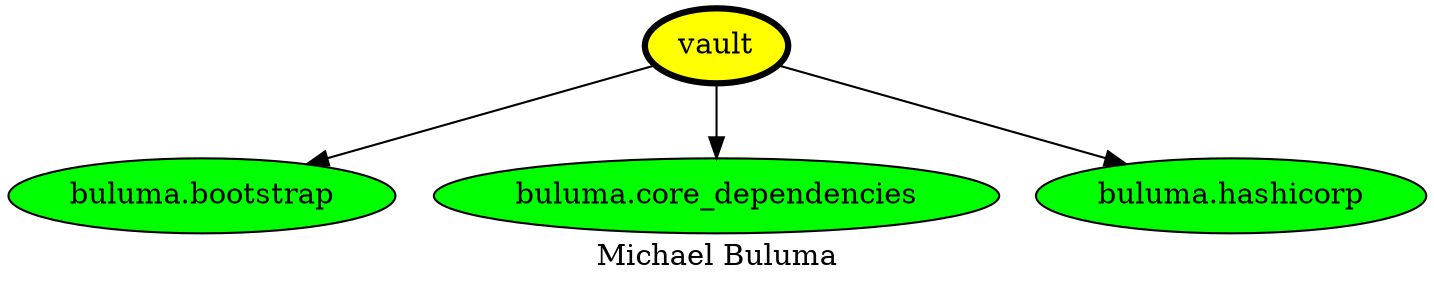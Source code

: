 digraph PhiloDilemma {
  label = "Michael Buluma" ;
  overlap=false
  {
    "vault" [fillcolor=yellow style=filled penwidth=3]
    "buluma.bootstrap" [fillcolor=green style=filled]
    "buluma.core_dependencies" [fillcolor=green style=filled]
    "buluma.hashicorp" [fillcolor=green style=filled]
  }
  "vault" -> "buluma.bootstrap"
  "vault" -> "buluma.core_dependencies"
  "vault" -> "buluma.hashicorp"
}
